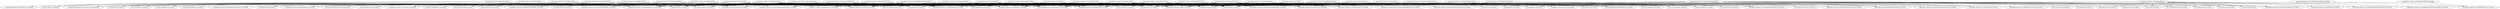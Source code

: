 digraph "test-classes" {
    // Path: java_projects/cleaned_final_projects/commons-cli/target/test-classes
   "org.apache.commons.cli.ApplicationTest"           -> "java.io.PrintWriter (java.base)";
   "org.apache.commons.cli.ApplicationTest"           -> "java.io.StringWriter (java.base)";
   "org.apache.commons.cli.ApplicationTest"           -> "java.io.Writer (java.base)";
   "org.apache.commons.cli.ApplicationTest"           -> "java.lang.Exception (java.base)";
   "org.apache.commons.cli.ApplicationTest"           -> "java.lang.Object (java.base)";
   "org.apache.commons.cli.ApplicationTest"           -> "java.lang.String (java.base)";
   "org.apache.commons.cli.ApplicationTest"           -> "java.lang.StringBuilder (java.base)";
   "org.apache.commons.cli.ApplicationTest"           -> "java.lang.System (java.base)";
   "org.apache.commons.cli.ApplicationTest"           -> "org.apache.commons.cli.CommandLine (not found)";
   "org.apache.commons.cli.ApplicationTest"           -> "org.apache.commons.cli.CommandLineParser (not found)";
   "org.apache.commons.cli.ApplicationTest"           -> "org.apache.commons.cli.GnuParser (not found)";
   "org.apache.commons.cli.ApplicationTest"           -> "org.apache.commons.cli.HelpFormatter (not found)";
   "org.apache.commons.cli.ApplicationTest"           -> "org.apache.commons.cli.Option (not found)";
   "org.apache.commons.cli.ApplicationTest"           -> "org.apache.commons.cli.Option$Builder (not found)";
   "org.apache.commons.cli.ApplicationTest"           -> "org.apache.commons.cli.OptionBuilder (not found)";
   "org.apache.commons.cli.ApplicationTest"           -> "org.apache.commons.cli.Options (not found)";
   "org.apache.commons.cli.ApplicationTest"           -> "org.apache.commons.cli.Parser (not found)";
   "org.apache.commons.cli.ApplicationTest"           -> "org.apache.commons.cli.PosixParser (not found)";
   "org.apache.commons.cli.ApplicationTest"           -> "org.junit.Assert (not found)";
   "org.apache.commons.cli.ApplicationTest"           -> "org.junit.Test (not found)";
   "org.apache.commons.cli.ArgumentIsOptionTest"      -> "java.lang.Exception (java.base)";
   "org.apache.commons.cli.ArgumentIsOptionTest"      -> "java.lang.Object (java.base)";
   "org.apache.commons.cli.ArgumentIsOptionTest"      -> "java.lang.String (java.base)";
   "org.apache.commons.cli.ArgumentIsOptionTest"      -> "org.apache.commons.cli.CommandLine (not found)";
   "org.apache.commons.cli.ArgumentIsOptionTest"      -> "org.apache.commons.cli.CommandLineParser (not found)";
   "org.apache.commons.cli.ArgumentIsOptionTest"      -> "org.apache.commons.cli.Options (not found)";
   "org.apache.commons.cli.ArgumentIsOptionTest"      -> "org.apache.commons.cli.PosixParser (not found)";
   "org.apache.commons.cli.ArgumentIsOptionTest"      -> "org.junit.Assert (not found)";
   "org.apache.commons.cli.ArgumentIsOptionTest"      -> "org.junit.Before (not found)";
   "org.apache.commons.cli.ArgumentIsOptionTest"      -> "org.junit.Test (not found)";
   "org.apache.commons.cli.BasicParserTest"           -> "java.lang.Exception (java.base)";
   "org.apache.commons.cli.BasicParserTest"           -> "org.apache.commons.cli.BasicParser (not found)";
   "org.apache.commons.cli.BasicParserTest"           -> "org.apache.commons.cli.CommandLineParser (not found)";
   "org.apache.commons.cli.BasicParserTest"           -> "org.apache.commons.cli.ParserTestCase (test-classes)";
   "org.apache.commons.cli.BasicParserTest"           -> "org.junit.Before (not found)";
   "org.apache.commons.cli.BasicParserTest"           -> "org.junit.Ignore (not found)";
   "org.apache.commons.cli.BasicParserTest"           -> "org.junit.Test (not found)";
   "org.apache.commons.cli.CommandLineTest"           -> "java.lang.Boolean (java.base)";
   "org.apache.commons.cli.CommandLineTest"           -> "java.lang.Class (java.base)";
   "org.apache.commons.cli.CommandLineTest"           -> "java.lang.Exception (java.base)";
   "org.apache.commons.cli.CommandLineTest"           -> "java.lang.Number (java.base)";
   "org.apache.commons.cli.CommandLineTest"           -> "java.lang.Object (java.base)";
   "org.apache.commons.cli.CommandLineTest"           -> "java.lang.String (java.base)";
   "org.apache.commons.cli.CommandLineTest"           -> "java.lang.StringBuilder (java.base)";
   "org.apache.commons.cli.CommandLineTest"           -> "java.util.List (java.base)";
   "org.apache.commons.cli.CommandLineTest"           -> "java.util.Properties (java.base)";
   "org.apache.commons.cli.CommandLineTest"           -> "org.apache.commons.cli.CommandLine (not found)";
   "org.apache.commons.cli.CommandLineTest"           -> "org.apache.commons.cli.CommandLine$Builder (not found)";
   "org.apache.commons.cli.CommandLineTest"           -> "org.apache.commons.cli.CommandLineParser (not found)";
   "org.apache.commons.cli.CommandLineTest"           -> "org.apache.commons.cli.DefaultParser (not found)";
   "org.apache.commons.cli.CommandLineTest"           -> "org.apache.commons.cli.GnuParser (not found)";
   "org.apache.commons.cli.CommandLineTest"           -> "org.apache.commons.cli.Option (not found)";
   "org.apache.commons.cli.CommandLineTest"           -> "org.apache.commons.cli.Option$Builder (not found)";
   "org.apache.commons.cli.CommandLineTest"           -> "org.apache.commons.cli.OptionBuilder (not found)";
   "org.apache.commons.cli.CommandLineTest"           -> "org.apache.commons.cli.Options (not found)";
   "org.apache.commons.cli.CommandLineTest"           -> "org.apache.commons.cli.Parser (not found)";
   "org.apache.commons.cli.CommandLineTest"           -> "org.junit.Assert (not found)";
   "org.apache.commons.cli.CommandLineTest"           -> "org.junit.Test (not found)";
   "org.apache.commons.cli.DefaultParserTest"         -> "java.lang.Boolean (java.base)";
   "org.apache.commons.cli.DefaultParserTest"         -> "java.lang.Class (java.base)";
   "org.apache.commons.cli.DefaultParserTest"         -> "java.lang.Exception (java.base)";
   "org.apache.commons.cli.DefaultParserTest"         -> "java.lang.Object (java.base)";
   "org.apache.commons.cli.DefaultParserTest"         -> "java.lang.String (java.base)";
   "org.apache.commons.cli.DefaultParserTest"         -> "org.apache.commons.cli.CommandLine (not found)";
   "org.apache.commons.cli.DefaultParserTest"         -> "org.apache.commons.cli.CommandLineParser (not found)";
   "org.apache.commons.cli.DefaultParserTest"         -> "org.apache.commons.cli.DefaultParser (not found)";
   "org.apache.commons.cli.DefaultParserTest"         -> "org.apache.commons.cli.DefaultParser$Builder (not found)";
   "org.apache.commons.cli.DefaultParserTest"         -> "org.apache.commons.cli.Options (not found)";
   "org.apache.commons.cli.DefaultParserTest"         -> "org.apache.commons.cli.ParserTestCase (test-classes)";
   "org.apache.commons.cli.DefaultParserTest"         -> "org.junit.Assert (not found)";
   "org.apache.commons.cli.DefaultParserTest"         -> "org.junit.Before (not found)";
   "org.apache.commons.cli.DefaultParserTest"         -> "org.junit.Test (not found)";
   "org.apache.commons.cli.DisablePartialMatchingTest" -> "java.lang.Boolean (java.base)";
   "org.apache.commons.cli.DisablePartialMatchingTest" -> "java.lang.Exception (java.base)";
   "org.apache.commons.cli.DisablePartialMatchingTest" -> "java.lang.Object (java.base)";
   "org.apache.commons.cli.DisablePartialMatchingTest" -> "java.lang.String (java.base)";
   "org.apache.commons.cli.DisablePartialMatchingTest" -> "org.apache.commons.cli.CommandLine (not found)";
   "org.apache.commons.cli.DisablePartialMatchingTest" -> "org.apache.commons.cli.CommandLineParser (not found)";
   "org.apache.commons.cli.DisablePartialMatchingTest" -> "org.apache.commons.cli.DefaultParser (not found)";
   "org.apache.commons.cli.DisablePartialMatchingTest" -> "org.apache.commons.cli.Option (not found)";
   "org.apache.commons.cli.DisablePartialMatchingTest" -> "org.apache.commons.cli.Option$Builder (not found)";
   "org.apache.commons.cli.DisablePartialMatchingTest" -> "org.apache.commons.cli.Options (not found)";
   "org.apache.commons.cli.DisablePartialMatchingTest" -> "org.junit.Assert (not found)";
   "org.apache.commons.cli.DisablePartialMatchingTest" -> "org.junit.Test (not found)";
   "org.apache.commons.cli.GnuParserTest"             -> "java.lang.Exception (java.base)";
   "org.apache.commons.cli.GnuParserTest"             -> "org.apache.commons.cli.CommandLineParser (not found)";
   "org.apache.commons.cli.GnuParserTest"             -> "org.apache.commons.cli.GnuParser (not found)";
   "org.apache.commons.cli.GnuParserTest"             -> "org.apache.commons.cli.ParserTestCase (test-classes)";
   "org.apache.commons.cli.GnuParserTest"             -> "org.junit.Before (not found)";
   "org.apache.commons.cli.GnuParserTest"             -> "org.junit.Ignore (not found)";
   "org.apache.commons.cli.GnuParserTest"             -> "org.junit.Test (not found)";
   "org.apache.commons.cli.HelpFormatterTest"         -> "java.io.ByteArrayOutputStream (java.base)";
   "org.apache.commons.cli.HelpFormatterTest"         -> "java.io.OutputStream (java.base)";
   "org.apache.commons.cli.HelpFormatterTest"         -> "java.io.PrintWriter (java.base)";
   "org.apache.commons.cli.HelpFormatterTest"         -> "java.io.StringWriter (java.base)";
   "org.apache.commons.cli.HelpFormatterTest"         -> "java.io.Writer (java.base)";
   "org.apache.commons.cli.HelpFormatterTest"         -> "java.lang.IllegalArgumentException (java.base)";
   "org.apache.commons.cli.HelpFormatterTest"         -> "java.lang.Object (java.base)";
   "org.apache.commons.cli.HelpFormatterTest"         -> "java.lang.String (java.base)";
   "org.apache.commons.cli.HelpFormatterTest"         -> "java.lang.StringBuffer (java.base)";
   "org.apache.commons.cli.HelpFormatterTest"         -> "java.lang.StringBuilder (java.base)";
   "org.apache.commons.cli.HelpFormatterTest"         -> "java.lang.System (java.base)";
   "org.apache.commons.cli.HelpFormatterTest"         -> "java.lang.Throwable (java.base)";
   "org.apache.commons.cli.HelpFormatterTest"         -> "java.util.Comparator (java.base)";
   "org.apache.commons.cli.HelpFormatterTest"         -> "org.apache.commons.cli.HelpFormatter (not found)";
   "org.apache.commons.cli.HelpFormatterTest"         -> "org.apache.commons.cli.HelpFormatterTest$1 (test-classes)";
   "org.apache.commons.cli.HelpFormatterTest"         -> "org.apache.commons.cli.Option (not found)";
   "org.apache.commons.cli.HelpFormatterTest"         -> "org.apache.commons.cli.Option$Builder (not found)";
   "org.apache.commons.cli.HelpFormatterTest"         -> "org.apache.commons.cli.OptionGroup (not found)";
   "org.apache.commons.cli.HelpFormatterTest"         -> "org.apache.commons.cli.Options (not found)";
   "org.apache.commons.cli.HelpFormatterTest"         -> "org.junit.Assert (not found)";
   "org.apache.commons.cli.HelpFormatterTest"         -> "org.junit.Test (not found)";
   "org.apache.commons.cli.HelpFormatterTest$1"       -> "java.lang.Object (java.base)";
   "org.apache.commons.cli.HelpFormatterTest$1"       -> "java.lang.String (java.base)";
   "org.apache.commons.cli.HelpFormatterTest$1"       -> "java.util.Comparator (java.base)";
   "org.apache.commons.cli.HelpFormatterTest$1"       -> "org.apache.commons.cli.HelpFormatterTest (test-classes)";
   "org.apache.commons.cli.HelpFormatterTest$1"       -> "org.apache.commons.cli.Option (not found)";
   "org.apache.commons.cli.OptionBuilderTest"         -> "java.lang.Class (java.base)";
   "org.apache.commons.cli.OptionBuilderTest"         -> "java.lang.Exception (java.base)";
   "org.apache.commons.cli.OptionBuilderTest"         -> "java.lang.Float (java.base)";
   "org.apache.commons.cli.OptionBuilderTest"         -> "java.lang.IllegalArgumentException (java.base)";
   "org.apache.commons.cli.OptionBuilderTest"         -> "java.lang.Object (java.base)";
   "org.apache.commons.cli.OptionBuilderTest"         -> "java.lang.String (java.base)";
   "org.apache.commons.cli.OptionBuilderTest"         -> "org.apache.commons.cli.Option (not found)";
   "org.apache.commons.cli.OptionBuilderTest"         -> "org.apache.commons.cli.OptionBuilder (not found)";
   "org.apache.commons.cli.OptionBuilderTest"         -> "org.junit.Assert (not found)";
   "org.apache.commons.cli.OptionBuilderTest"         -> "org.junit.Test (not found)";
   "org.apache.commons.cli.OptionGroupTest"           -> "java.lang.Exception (java.base)";
   "org.apache.commons.cli.OptionGroupTest"           -> "java.lang.Object (java.base)";
   "org.apache.commons.cli.OptionGroupTest"           -> "java.lang.String (java.base)";
   "org.apache.commons.cli.OptionGroupTest"           -> "java.util.Collection (java.base)";
   "org.apache.commons.cli.OptionGroupTest"           -> "java.util.List (java.base)";
   "org.apache.commons.cli.OptionGroupTest"           -> "java.util.Properties (java.base)";
   "org.apache.commons.cli.OptionGroupTest"           -> "org.apache.commons.cli.AlreadySelectedException (not found)";
   "org.apache.commons.cli.OptionGroupTest"           -> "org.apache.commons.cli.CommandLine (not found)";
   "org.apache.commons.cli.OptionGroupTest"           -> "org.apache.commons.cli.Option (not found)";
   "org.apache.commons.cli.OptionGroupTest"           -> "org.apache.commons.cli.Option$Builder (not found)";
   "org.apache.commons.cli.OptionGroupTest"           -> "org.apache.commons.cli.OptionBuilder (not found)";
   "org.apache.commons.cli.OptionGroupTest"           -> "org.apache.commons.cli.OptionGroup (not found)";
   "org.apache.commons.cli.OptionGroupTest"           -> "org.apache.commons.cli.Options (not found)";
   "org.apache.commons.cli.OptionGroupTest"           -> "org.apache.commons.cli.Parser (not found)";
   "org.apache.commons.cli.OptionGroupTest"           -> "org.apache.commons.cli.PosixParser (not found)";
   "org.apache.commons.cli.OptionGroupTest"           -> "org.junit.Assert (not found)";
   "org.apache.commons.cli.OptionGroupTest"           -> "org.junit.Before (not found)";
   "org.apache.commons.cli.OptionGroupTest"           -> "org.junit.Test (not found)";
   "org.apache.commons.cli.OptionTest"                -> "java.lang.Boolean (java.base)";
   "org.apache.commons.cli.OptionTest"                -> "java.lang.Class (java.base)";
   "org.apache.commons.cli.OptionTest"                -> "java.lang.Integer (java.base)";
   "org.apache.commons.cli.OptionTest"                -> "java.lang.Object (java.base)";
   "org.apache.commons.cli.OptionTest"                -> "java.lang.String (java.base)";
   "org.apache.commons.cli.OptionTest"                -> "java.util.List (java.base)";
   "org.apache.commons.cli.OptionTest"                -> "org.apache.commons.cli.Option (not found)";
   "org.apache.commons.cli.OptionTest"                -> "org.apache.commons.cli.Option$Builder (not found)";
   "org.apache.commons.cli.OptionTest"                -> "org.apache.commons.cli.OptionTest$DefaultOption (test-classes)";
   "org.apache.commons.cli.OptionTest"                -> "org.apache.commons.cli.OptionTest$TestOption (test-classes)";
   "org.apache.commons.cli.OptionTest"                -> "org.junit.Assert (not found)";
   "org.apache.commons.cli.OptionTest"                -> "org.junit.Test (not found)";
   "org.apache.commons.cli.OptionTest$DefaultOption"  -> "java.lang.IllegalArgumentException (java.base)";
   "org.apache.commons.cli.OptionTest$DefaultOption"  -> "java.lang.String (java.base)";
   "org.apache.commons.cli.OptionTest$DefaultOption"  -> "org.apache.commons.cli.Option (not found)";
   "org.apache.commons.cli.OptionTest$DefaultOption"  -> "org.apache.commons.cli.Option$Builder (not found)";
   "org.apache.commons.cli.OptionTest$DefaultOption"  -> "org.apache.commons.cli.OptionTest (test-classes)";
   "org.apache.commons.cli.OptionTest$TestOption"     -> "java.lang.IllegalArgumentException (java.base)";
   "org.apache.commons.cli.OptionTest$TestOption"     -> "java.lang.String (java.base)";
   "org.apache.commons.cli.OptionTest$TestOption"     -> "org.apache.commons.cli.Option (not found)";
   "org.apache.commons.cli.OptionTest$TestOption"     -> "org.apache.commons.cli.Option$Builder (not found)";
   "org.apache.commons.cli.OptionTest$TestOption"     -> "org.apache.commons.cli.OptionTest (test-classes)";
   "org.apache.commons.cli.OptionsTest"               -> "java.lang.CharSequence (java.base)";
   "org.apache.commons.cli.OptionsTest"               -> "java.lang.Object (java.base)";
   "org.apache.commons.cli.OptionsTest"               -> "java.lang.String (java.base)";
   "org.apache.commons.cli.OptionsTest"               -> "java.util.ArrayList (java.base)";
   "org.apache.commons.cli.OptionsTest"               -> "java.util.Collection (java.base)";
   "org.apache.commons.cli.OptionsTest"               -> "java.util.List (java.base)";
   "org.apache.commons.cli.OptionsTest"               -> "org.apache.commons.cli.CommandLine (not found)";
   "org.apache.commons.cli.OptionsTest"               -> "org.apache.commons.cli.MissingOptionException (not found)";
   "org.apache.commons.cli.OptionsTest"               -> "org.apache.commons.cli.Option (not found)";
   "org.apache.commons.cli.OptionsTest"               -> "org.apache.commons.cli.OptionBuilder (not found)";
   "org.apache.commons.cli.OptionsTest"               -> "org.apache.commons.cli.OptionGroup (not found)";
   "org.apache.commons.cli.OptionsTest"               -> "org.apache.commons.cli.Options (not found)";
   "org.apache.commons.cli.OptionsTest"               -> "org.apache.commons.cli.ParseException (not found)";
   "org.apache.commons.cli.OptionsTest"               -> "org.apache.commons.cli.PosixParser (not found)";
   "org.apache.commons.cli.OptionsTest"               -> "org.junit.Assert (not found)";
   "org.apache.commons.cli.OptionsTest"               -> "org.junit.Test (not found)";
   "org.apache.commons.cli.ParserTestCase"            -> "java.lang.Exception (java.base)";
   "org.apache.commons.cli.ParserTestCase"            -> "java.lang.Object (java.base)";
   "org.apache.commons.cli.ParserTestCase"            -> "java.lang.String (java.base)";
   "org.apache.commons.cli.ParserTestCase"            -> "java.lang.StringBuilder (java.base)";
   "org.apache.commons.cli.ParserTestCase"            -> "java.lang.UnsupportedOperationException (java.base)";
   "org.apache.commons.cli.ParserTestCase"            -> "java.util.Arrays (java.base)";
   "org.apache.commons.cli.ParserTestCase"            -> "java.util.Collection (java.base)";
   "org.apache.commons.cli.ParserTestCase"            -> "java.util.List (java.base)";
   "org.apache.commons.cli.ParserTestCase"            -> "java.util.Properties (java.base)";
   "org.apache.commons.cli.ParserTestCase"            -> "org.apache.commons.cli.AmbiguousOptionException (not found)";
   "org.apache.commons.cli.ParserTestCase"            -> "org.apache.commons.cli.CommandLine (not found)";
   "org.apache.commons.cli.ParserTestCase"            -> "org.apache.commons.cli.CommandLineParser (not found)";
   "org.apache.commons.cli.ParserTestCase"            -> "org.apache.commons.cli.DefaultParser (not found)";
   "org.apache.commons.cli.ParserTestCase"            -> "org.apache.commons.cli.MissingArgumentException (not found)";
   "org.apache.commons.cli.ParserTestCase"            -> "org.apache.commons.cli.MissingOptionException (not found)";
   "org.apache.commons.cli.ParserTestCase"            -> "org.apache.commons.cli.Option (not found)";
   "org.apache.commons.cli.ParserTestCase"            -> "org.apache.commons.cli.OptionBuilder (not found)";
   "org.apache.commons.cli.ParserTestCase"            -> "org.apache.commons.cli.OptionGroup (not found)";
   "org.apache.commons.cli.ParserTestCase"            -> "org.apache.commons.cli.Options (not found)";
   "org.apache.commons.cli.ParserTestCase"            -> "org.apache.commons.cli.ParseException (not found)";
   "org.apache.commons.cli.ParserTestCase"            -> "org.apache.commons.cli.Parser (not found)";
   "org.apache.commons.cli.ParserTestCase"            -> "org.apache.commons.cli.UnrecognizedOptionException (not found)";
   "org.apache.commons.cli.ParserTestCase"            -> "org.junit.Assert (not found)";
   "org.apache.commons.cli.ParserTestCase"            -> "org.junit.Before (not found)";
   "org.apache.commons.cli.ParserTestCase"            -> "org.junit.Test (not found)";
   "org.apache.commons.cli.PatternOptionBuilderTest"  -> "java.io.File (java.base)";
   "org.apache.commons.cli.PatternOptionBuilderTest"  -> "java.io.FileInputStream (java.base)";
   "org.apache.commons.cli.PatternOptionBuilderTest"  -> "java.lang.Class (java.base)";
   "org.apache.commons.cli.PatternOptionBuilderTest"  -> "java.lang.Double (java.base)";
   "org.apache.commons.cli.PatternOptionBuilderTest"  -> "java.lang.Exception (java.base)";
   "org.apache.commons.cli.PatternOptionBuilderTest"  -> "java.lang.Long (java.base)";
   "org.apache.commons.cli.PatternOptionBuilderTest"  -> "java.lang.Object (java.base)";
   "org.apache.commons.cli.PatternOptionBuilderTest"  -> "java.lang.String (java.base)";
   "org.apache.commons.cli.PatternOptionBuilderTest"  -> "java.lang.UnsupportedOperationException (java.base)";
   "org.apache.commons.cli.PatternOptionBuilderTest"  -> "java.net.URL (java.base)";
   "org.apache.commons.cli.PatternOptionBuilderTest"  -> "java.util.Calendar (java.base)";
   "org.apache.commons.cli.PatternOptionBuilderTest"  -> "java.util.Collection (java.base)";
   "org.apache.commons.cli.PatternOptionBuilderTest"  -> "java.util.Date (java.base)";
   "org.apache.commons.cli.PatternOptionBuilderTest"  -> "java.util.List (java.base)";
   "org.apache.commons.cli.PatternOptionBuilderTest"  -> "java.util.Vector (java.base)";
   "org.apache.commons.cli.PatternOptionBuilderTest"  -> "org.apache.commons.cli.CommandLine (not found)";
   "org.apache.commons.cli.PatternOptionBuilderTest"  -> "org.apache.commons.cli.CommandLineParser (not found)";
   "org.apache.commons.cli.PatternOptionBuilderTest"  -> "org.apache.commons.cli.MissingOptionException (not found)";
   "org.apache.commons.cli.PatternOptionBuilderTest"  -> "org.apache.commons.cli.Options (not found)";
   "org.apache.commons.cli.PatternOptionBuilderTest"  -> "org.apache.commons.cli.PatternOptionBuilder (not found)";
   "org.apache.commons.cli.PatternOptionBuilderTest"  -> "org.apache.commons.cli.PosixParser (not found)";
   "org.apache.commons.cli.PatternOptionBuilderTest"  -> "org.junit.Assert (not found)";
   "org.apache.commons.cli.PatternOptionBuilderTest"  -> "org.junit.Test (not found)";
   "org.apache.commons.cli.PosixParserTest"           -> "java.lang.Exception (java.base)";
   "org.apache.commons.cli.PosixParserTest"           -> "org.apache.commons.cli.CommandLineParser (not found)";
   "org.apache.commons.cli.PosixParserTest"           -> "org.apache.commons.cli.ParserTestCase (test-classes)";
   "org.apache.commons.cli.PosixParserTest"           -> "org.apache.commons.cli.PosixParser (not found)";
   "org.apache.commons.cli.PosixParserTest"           -> "org.junit.Before (not found)";
   "org.apache.commons.cli.PosixParserTest"           -> "org.junit.Ignore (not found)";
   "org.apache.commons.cli.PosixParserTest"           -> "org.junit.Test (not found)";
   "org.apache.commons.cli.TypeHandlerTest"           -> "java.io.File (java.base)";
   "org.apache.commons.cli.TypeHandlerTest"           -> "java.io.FileInputStream (java.base)";
   "org.apache.commons.cli.TypeHandlerTest"           -> "java.lang.Class (java.base)";
   "org.apache.commons.cli.TypeHandlerTest"           -> "java.lang.Double (java.base)";
   "org.apache.commons.cli.TypeHandlerTest"           -> "java.lang.Exception (java.base)";
   "org.apache.commons.cli.TypeHandlerTest"           -> "java.lang.Integer (java.base)";
   "org.apache.commons.cli.TypeHandlerTest"           -> "java.lang.Long (java.base)";
   "org.apache.commons.cli.TypeHandlerTest"           -> "java.lang.Object (java.base)";
   "org.apache.commons.cli.TypeHandlerTest"           -> "java.lang.String (java.base)";
   "org.apache.commons.cli.TypeHandlerTest"           -> "java.lang.Throwable (java.base)";
   "org.apache.commons.cli.TypeHandlerTest"           -> "java.net.URL (java.base)";
   "org.apache.commons.cli.TypeHandlerTest"           -> "org.apache.commons.cli.PatternOptionBuilder (not found)";
   "org.apache.commons.cli.TypeHandlerTest"           -> "org.apache.commons.cli.TypeHandler (not found)";
   "org.apache.commons.cli.TypeHandlerTest"           -> "org.apache.commons.cli.TypeHandlerTest$Instantiable (test-classes)";
   "org.apache.commons.cli.TypeHandlerTest"           -> "org.apache.commons.cli.TypeHandlerTest$NotInstantiable (test-classes)";
   "org.apache.commons.cli.TypeHandlerTest"           -> "org.junit.Assert (not found)";
   "org.apache.commons.cli.TypeHandlerTest"           -> "org.junit.Test (not found)";
   "org.apache.commons.cli.TypeHandlerTest$Instantiable" -> "java.lang.Object (java.base)";
   "org.apache.commons.cli.TypeHandlerTest$Instantiable" -> "org.apache.commons.cli.TypeHandlerTest (test-classes)";
   "org.apache.commons.cli.TypeHandlerTest$NotInstantiable" -> "java.lang.Object (java.base)";
   "org.apache.commons.cli.TypeHandlerTest$NotInstantiable" -> "org.apache.commons.cli.TypeHandlerTest (test-classes)";
   "org.apache.commons.cli.UtilTest"                  -> "java.lang.Object (java.base)";
   "org.apache.commons.cli.UtilTest"                  -> "java.lang.String (java.base)";
   "org.apache.commons.cli.UtilTest"                  -> "org.apache.commons.cli.Util (not found)";
   "org.apache.commons.cli.UtilTest"                  -> "org.junit.Assert (not found)";
   "org.apache.commons.cli.UtilTest"                  -> "org.junit.Test (not found)";
   "org.apache.commons.cli.ValueTest"                 -> "java.lang.Exception (java.base)";
   "org.apache.commons.cli.ValueTest"                 -> "java.lang.Object (java.base)";
   "org.apache.commons.cli.ValueTest"                 -> "java.lang.String (java.base)";
   "org.apache.commons.cli.ValueTest"                 -> "org.apache.commons.cli.CommandLine (not found)";
   "org.apache.commons.cli.ValueTest"                 -> "org.apache.commons.cli.Option (not found)";
   "org.apache.commons.cli.ValueTest"                 -> "org.apache.commons.cli.OptionBuilder (not found)";
   "org.apache.commons.cli.ValueTest"                 -> "org.apache.commons.cli.Options (not found)";
   "org.apache.commons.cli.ValueTest"                 -> "org.apache.commons.cli.Parser (not found)";
   "org.apache.commons.cli.ValueTest"                 -> "org.apache.commons.cli.PosixParser (not found)";
   "org.apache.commons.cli.ValueTest"                 -> "org.junit.Assert (not found)";
   "org.apache.commons.cli.ValueTest"                 -> "org.junit.Before (not found)";
   "org.apache.commons.cli.ValueTest"                 -> "org.junit.Test (not found)";
   "org.apache.commons.cli.ValuesTest"                -> "java.lang.Exception (java.base)";
   "org.apache.commons.cli.ValuesTest"                -> "java.lang.Object (java.base)";
   "org.apache.commons.cli.ValuesTest"                -> "java.lang.String (java.base)";
   "org.apache.commons.cli.ValuesTest"                -> "org.apache.commons.cli.CommandLine (not found)";
   "org.apache.commons.cli.ValuesTest"                -> "org.apache.commons.cli.CommandLineParser (not found)";
   "org.apache.commons.cli.ValuesTest"                -> "org.apache.commons.cli.Option (not found)";
   "org.apache.commons.cli.ValuesTest"                -> "org.apache.commons.cli.OptionBuilder (not found)";
   "org.apache.commons.cli.ValuesTest"                -> "org.apache.commons.cli.Options (not found)";
   "org.apache.commons.cli.ValuesTest"                -> "org.apache.commons.cli.PosixParser (not found)";
   "org.apache.commons.cli.ValuesTest"                -> "org.junit.Assert (not found)";
   "org.apache.commons.cli.ValuesTest"                -> "org.junit.Before (not found)";
   "org.apache.commons.cli.ValuesTest"                -> "org.junit.Test (not found)";
   "org.apache.commons.cli.bug.BugCLI133Test"         -> "java.lang.Object (java.base)";
   "org.apache.commons.cli.bug.BugCLI133Test"         -> "java.lang.String (java.base)";
   "org.apache.commons.cli.bug.BugCLI133Test"         -> "org.apache.commons.cli.CommandLine (not found)";
   "org.apache.commons.cli.bug.BugCLI133Test"         -> "org.apache.commons.cli.Option (not found)";
   "org.apache.commons.cli.bug.BugCLI133Test"         -> "org.apache.commons.cli.Options (not found)";
   "org.apache.commons.cli.bug.BugCLI133Test"         -> "org.apache.commons.cli.ParseException (not found)";
   "org.apache.commons.cli.bug.BugCLI133Test"         -> "org.apache.commons.cli.PosixParser (not found)";
   "org.apache.commons.cli.bug.BugCLI133Test"         -> "org.junit.Assert (not found)";
   "org.apache.commons.cli.bug.BugCLI133Test"         -> "org.junit.Test (not found)";
   "org.apache.commons.cli.bug.BugCLI13Test"          -> "java.lang.Object (java.base)";
   "org.apache.commons.cli.bug.BugCLI13Test"          -> "java.lang.String (java.base)";
   "org.apache.commons.cli.bug.BugCLI13Test"          -> "org.apache.commons.cli.CommandLine (not found)";
   "org.apache.commons.cli.bug.BugCLI13Test"          -> "org.apache.commons.cli.Option (not found)";
   "org.apache.commons.cli.bug.BugCLI13Test"          -> "org.apache.commons.cli.OptionBuilder (not found)";
   "org.apache.commons.cli.bug.BugCLI13Test"          -> "org.apache.commons.cli.Options (not found)";
   "org.apache.commons.cli.bug.BugCLI13Test"          -> "org.apache.commons.cli.ParseException (not found)";
   "org.apache.commons.cli.bug.BugCLI13Test"          -> "org.apache.commons.cli.PosixParser (not found)";
   "org.apache.commons.cli.bug.BugCLI13Test"          -> "org.junit.Assert (not found)";
   "org.apache.commons.cli.bug.BugCLI13Test"          -> "org.junit.Test (not found)";
   "org.apache.commons.cli.bug.BugCLI148Test"         -> "java.lang.Exception (java.base)";
   "org.apache.commons.cli.bug.BugCLI148Test"         -> "java.lang.Object (java.base)";
   "org.apache.commons.cli.bug.BugCLI148Test"         -> "java.lang.String (java.base)";
   "org.apache.commons.cli.bug.BugCLI148Test"         -> "org.apache.commons.cli.CommandLine (not found)";
   "org.apache.commons.cli.bug.BugCLI148Test"         -> "org.apache.commons.cli.CommandLineParser (not found)";
   "org.apache.commons.cli.bug.BugCLI148Test"         -> "org.apache.commons.cli.Option (not found)";
   "org.apache.commons.cli.bug.BugCLI148Test"         -> "org.apache.commons.cli.OptionBuilder (not found)";
   "org.apache.commons.cli.bug.BugCLI148Test"         -> "org.apache.commons.cli.Options (not found)";
   "org.apache.commons.cli.bug.BugCLI148Test"         -> "org.apache.commons.cli.PosixParser (not found)";
   "org.apache.commons.cli.bug.BugCLI148Test"         -> "org.junit.Assert (not found)";
   "org.apache.commons.cli.bug.BugCLI148Test"         -> "org.junit.Before (not found)";
   "org.apache.commons.cli.bug.BugCLI148Test"         -> "org.junit.Test (not found)";
   "org.apache.commons.cli.bug.BugCLI162Test"         -> "java.io.PrintWriter (java.base)";
   "org.apache.commons.cli.bug.BugCLI162Test"         -> "java.io.StringWriter (java.base)";
   "org.apache.commons.cli.bug.BugCLI162Test"         -> "java.io.Writer (java.base)";
   "org.apache.commons.cli.bug.BugCLI162Test"         -> "java.lang.Class (java.base)";
   "org.apache.commons.cli.bug.BugCLI162Test"         -> "java.lang.Object (java.base)";
   "org.apache.commons.cli.bug.BugCLI162Test"         -> "java.lang.String (java.base)";
   "org.apache.commons.cli.bug.BugCLI162Test"         -> "java.lang.StringBuilder (java.base)";
   "org.apache.commons.cli.bug.BugCLI162Test"         -> "java.lang.System (java.base)";
   "org.apache.commons.cli.bug.BugCLI162Test"         -> "org.apache.commons.cli.HelpFormatter (not found)";
   "org.apache.commons.cli.bug.BugCLI162Test"         -> "org.apache.commons.cli.Options (not found)";
   "org.apache.commons.cli.bug.BugCLI162Test"         -> "org.junit.Assert (not found)";
   "org.apache.commons.cli.bug.BugCLI162Test"         -> "org.junit.Before (not found)";
   "org.apache.commons.cli.bug.BugCLI162Test"         -> "org.junit.Test (not found)";
   "org.apache.commons.cli.bug.BugCLI18Test"          -> "java.io.PrintWriter (java.base)";
   "org.apache.commons.cli.bug.BugCLI18Test"          -> "java.io.StringWriter (java.base)";
   "org.apache.commons.cli.bug.BugCLI18Test"          -> "java.io.Writer (java.base)";
   "org.apache.commons.cli.bug.BugCLI18Test"          -> "java.lang.Object (java.base)";
   "org.apache.commons.cli.bug.BugCLI18Test"          -> "java.lang.String (java.base)";
   "org.apache.commons.cli.bug.BugCLI18Test"          -> "org.apache.commons.cli.HelpFormatter (not found)";
   "org.apache.commons.cli.bug.BugCLI18Test"          -> "org.apache.commons.cli.Option (not found)";
   "org.apache.commons.cli.bug.BugCLI18Test"          -> "org.apache.commons.cli.Option$Builder (not found)";
   "org.apache.commons.cli.bug.BugCLI18Test"          -> "org.apache.commons.cli.Options (not found)";
   "org.apache.commons.cli.bug.BugCLI18Test"          -> "org.junit.Test (not found)";
   "org.apache.commons.cli.bug.BugCLI252Test"         -> "java.lang.Boolean (java.base)";
   "org.apache.commons.cli.bug.BugCLI252Test"         -> "java.lang.Object (java.base)";
   "org.apache.commons.cli.bug.BugCLI252Test"         -> "java.lang.String (java.base)";
   "org.apache.commons.cli.bug.BugCLI252Test"         -> "org.apache.commons.cli.CommandLine (not found)";
   "org.apache.commons.cli.bug.BugCLI252Test"         -> "org.apache.commons.cli.DefaultParser (not found)";
   "org.apache.commons.cli.bug.BugCLI252Test"         -> "org.apache.commons.cli.Option (not found)";
   "org.apache.commons.cli.bug.BugCLI252Test"         -> "org.apache.commons.cli.Option$Builder (not found)";
   "org.apache.commons.cli.bug.BugCLI252Test"         -> "org.apache.commons.cli.Options (not found)";
   "org.apache.commons.cli.bug.BugCLI252Test"         -> "org.apache.commons.cli.ParseException (not found)";
   "org.apache.commons.cli.bug.BugCLI252Test"         -> "org.junit.Test (not found)";
   "org.apache.commons.cli.bug.BugCLI265Test"         -> "java.lang.Boolean (java.base)";
   "org.apache.commons.cli.bug.BugCLI265Test"         -> "java.lang.Exception (java.base)";
   "org.apache.commons.cli.bug.BugCLI265Test"         -> "java.lang.Object (java.base)";
   "org.apache.commons.cli.bug.BugCLI265Test"         -> "java.lang.String (java.base)";
   "org.apache.commons.cli.bug.BugCLI265Test"         -> "org.apache.commons.cli.CommandLine (not found)";
   "org.apache.commons.cli.bug.BugCLI265Test"         -> "org.apache.commons.cli.DefaultParser (not found)";
   "org.apache.commons.cli.bug.BugCLI265Test"         -> "org.apache.commons.cli.Option (not found)";
   "org.apache.commons.cli.bug.BugCLI265Test"         -> "org.apache.commons.cli.Option$Builder (not found)";
   "org.apache.commons.cli.bug.BugCLI265Test"         -> "org.apache.commons.cli.Options (not found)";
   "org.apache.commons.cli.bug.BugCLI265Test"         -> "org.junit.Assert (not found)";
   "org.apache.commons.cli.bug.BugCLI265Test"         -> "org.junit.Before (not found)";
   "org.apache.commons.cli.bug.BugCLI265Test"         -> "org.junit.Test (not found)";
   "org.apache.commons.cli.bug.BugCLI266Test"         -> "java.lang.Object (java.base)";
   "org.apache.commons.cli.bug.BugCLI266Test"         -> "java.lang.String (java.base)";
   "org.apache.commons.cli.bug.BugCLI266Test"         -> "java.util.ArrayList (java.base)";
   "org.apache.commons.cli.bug.BugCLI266Test"         -> "java.util.Arrays (java.base)";
   "org.apache.commons.cli.bug.BugCLI266Test"         -> "java.util.Collection (java.base)";
   "org.apache.commons.cli.bug.BugCLI266Test"         -> "java.util.Collections (java.base)";
   "org.apache.commons.cli.bug.BugCLI266Test"         -> "java.util.Comparator (java.base)";
   "org.apache.commons.cli.bug.BugCLI266Test"         -> "java.util.Iterator (java.base)";
   "org.apache.commons.cli.bug.BugCLI266Test"         -> "java.util.List (java.base)";
   "org.apache.commons.cli.bug.BugCLI266Test"         -> "org.apache.commons.cli.HelpFormatter (not found)";
   "org.apache.commons.cli.bug.BugCLI266Test"         -> "org.apache.commons.cli.Option (not found)";
   "org.apache.commons.cli.bug.BugCLI266Test"         -> "org.apache.commons.cli.Option$Builder (not found)";
   "org.apache.commons.cli.bug.BugCLI266Test"         -> "org.apache.commons.cli.OptionGroup (not found)";
   "org.apache.commons.cli.bug.BugCLI266Test"         -> "org.apache.commons.cli.Options (not found)";
   "org.apache.commons.cli.bug.BugCLI266Test"         -> "org.junit.Assert (not found)";
   "org.apache.commons.cli.bug.BugCLI266Test"         -> "org.junit.Test (not found)";
   "org.apache.commons.cli.bug.BugCLI71Test"          -> "java.lang.Exception (java.base)";
   "org.apache.commons.cli.bug.BugCLI71Test"          -> "java.lang.Object (java.base)";
   "org.apache.commons.cli.bug.BugCLI71Test"          -> "java.lang.String (java.base)";
   "org.apache.commons.cli.bug.BugCLI71Test"          -> "org.apache.commons.cli.CommandLine (not found)";
   "org.apache.commons.cli.bug.BugCLI71Test"          -> "org.apache.commons.cli.CommandLineParser (not found)";
   "org.apache.commons.cli.bug.BugCLI71Test"          -> "org.apache.commons.cli.MissingArgumentException (not found)";
   "org.apache.commons.cli.bug.BugCLI71Test"          -> "org.apache.commons.cli.Option (not found)";
   "org.apache.commons.cli.bug.BugCLI71Test"          -> "org.apache.commons.cli.Option$Builder (not found)";
   "org.apache.commons.cli.bug.BugCLI71Test"          -> "org.apache.commons.cli.Options (not found)";
   "org.apache.commons.cli.bug.BugCLI71Test"          -> "org.apache.commons.cli.PosixParser (not found)";
   "org.apache.commons.cli.bug.BugCLI71Test"          -> "org.junit.Assert (not found)";
   "org.apache.commons.cli.bug.BugCLI71Test"          -> "org.junit.Before (not found)";
   "org.apache.commons.cli.bug.BugCLI71Test"          -> "org.junit.Test (not found)";
   "org.apache.commons.cli.bug.BugsTest"              -> "java.io.ByteArrayOutputStream (java.base)";
   "org.apache.commons.cli.bug.BugsTest"              -> "java.io.OutputStream (java.base)";
   "org.apache.commons.cli.bug.BugsTest"              -> "java.io.PrintStream (java.base)";
   "org.apache.commons.cli.bug.BugsTest"              -> "java.lang.Exception (java.base)";
   "org.apache.commons.cli.bug.BugsTest"              -> "java.lang.Object (java.base)";
   "org.apache.commons.cli.bug.BugsTest"              -> "java.lang.String (java.base)";
   "org.apache.commons.cli.bug.BugsTest"              -> "java.lang.StringBuilder (java.base)";
   "org.apache.commons.cli.bug.BugsTest"              -> "java.lang.System (java.base)";
   "org.apache.commons.cli.bug.BugsTest"              -> "java.lang.Throwable (java.base)";
   "org.apache.commons.cli.bug.BugsTest"              -> "java.util.Iterator (java.base)";
   "org.apache.commons.cli.bug.BugsTest"              -> "java.util.Properties (java.base)";
   "org.apache.commons.cli.bug.BugsTest"              -> "org.apache.commons.cli.CommandLine (not found)";
   "org.apache.commons.cli.bug.BugsTest"              -> "org.apache.commons.cli.CommandLineParser (not found)";
   "org.apache.commons.cli.bug.BugsTest"              -> "org.apache.commons.cli.GnuParser (not found)";
   "org.apache.commons.cli.bug.BugsTest"              -> "org.apache.commons.cli.HelpFormatter (not found)";
   "org.apache.commons.cli.bug.BugsTest"              -> "org.apache.commons.cli.MissingArgumentException (not found)";
   "org.apache.commons.cli.bug.BugsTest"              -> "org.apache.commons.cli.Option (not found)";
   "org.apache.commons.cli.bug.BugsTest"              -> "org.apache.commons.cli.Option$Builder (not found)";
   "org.apache.commons.cli.bug.BugsTest"              -> "org.apache.commons.cli.OptionBuilder (not found)";
   "org.apache.commons.cli.bug.BugsTest"              -> "org.apache.commons.cli.OptionGroup (not found)";
   "org.apache.commons.cli.bug.BugsTest"              -> "org.apache.commons.cli.Options (not found)";
   "org.apache.commons.cli.bug.BugsTest"              -> "org.apache.commons.cli.ParseException (not found)";
   "org.apache.commons.cli.bug.BugsTest"              -> "org.apache.commons.cli.Parser (not found)";
   "org.apache.commons.cli.bug.BugsTest"              -> "org.apache.commons.cli.PosixParser (not found)";
   "org.apache.commons.cli.bug.BugsTest"              -> "org.junit.Assert (not found)";
   "org.apache.commons.cli.bug.BugsTest"              -> "org.junit.Test (not found)";
}
